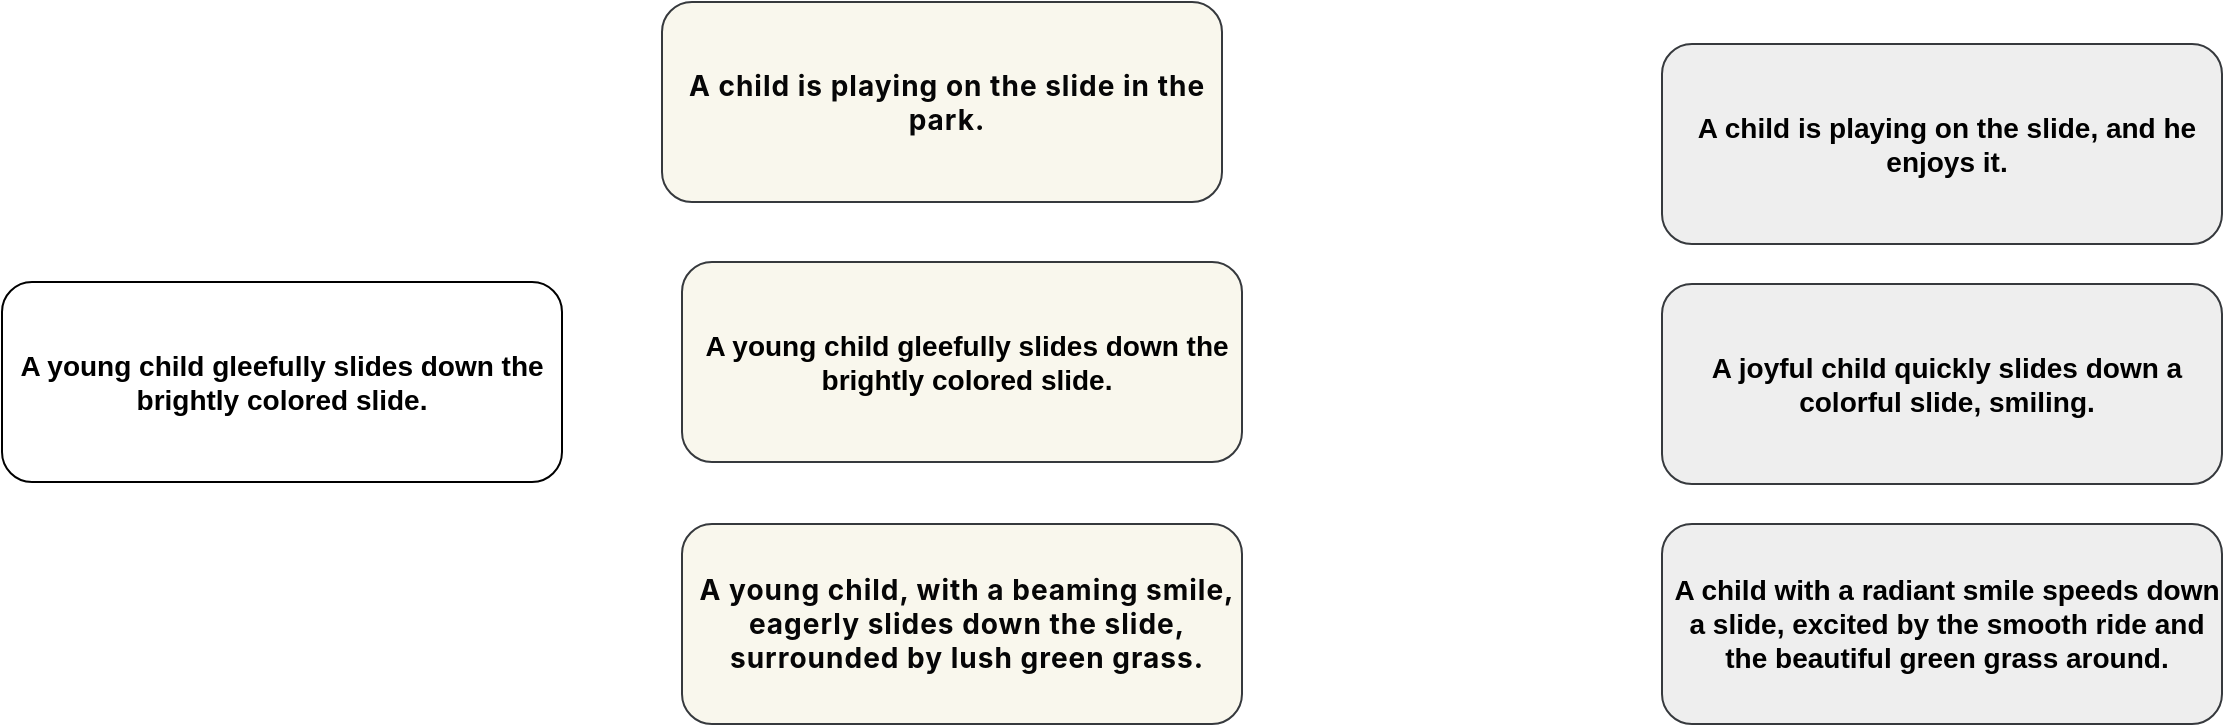 <mxfile version="24.5.5" type="github">
  <diagram name="第 1 页" id="i78vZYNMH3eGaz_cFO28">
    <mxGraphModel dx="1550" dy="770" grid="1" gridSize="10" guides="1" tooltips="1" connect="1" arrows="1" fold="1" page="1" pageScale="1" pageWidth="3300" pageHeight="4681" math="0" shadow="0">
      <root>
        <mxCell id="0" />
        <mxCell id="1" parent="0" />
        <mxCell id="oxTENe5CYbJND8xrbzTo-1" value="&lt;span style=&quot;color: rgb(6, 6, 7); font-family: -apple-system, blinkmacsystemfont, &amp;quot;Helvetica Neue&amp;quot;, helvetica, &amp;quot;segoe ui&amp;quot;, arial, roboto, &amp;quot;PingFang SC&amp;quot;, miui, &amp;quot;Hiragino Sans GB&amp;quot;, &amp;quot;Microsoft Yahei&amp;quot;, sans-serif; font-size: 14px; letter-spacing: 0.5px; white-space-collapse: preserve;&quot;&gt;&lt;b&gt;A child is playing on the slide &lt;/b&gt;&lt;/span&gt;&lt;b style=&quot;color: rgb(6, 6, 7); font-family: -apple-system, blinkmacsystemfont, &amp;quot;Helvetica Neue&amp;quot;, helvetica, &amp;quot;segoe ui&amp;quot;, arial, roboto, &amp;quot;PingFang SC&amp;quot;, miui, &amp;quot;Hiragino Sans GB&amp;quot;, &amp;quot;Microsoft Yahei&amp;quot;, sans-serif; font-size: 14px; letter-spacing: 0.5px; white-space-collapse: preserve; background-color: initial;&quot;&gt;in the park.&lt;/b&gt;" style="rounded=1;whiteSpace=wrap;html=1;strokeColor=#36393d;align=center;verticalAlign=middle;fontFamily=Helvetica;fontSize=12;labelBackgroundColor=none;fillColor=#f9f7ed;spacingLeft=5;" vertex="1" parent="1">
          <mxGeometry x="530" y="2310" width="280" height="100" as="geometry" />
        </mxCell>
        <mxCell id="oxTENe5CYbJND8xrbzTo-2" value="A young child gleefully slides down the brightly colored slide." style="rounded=1;whiteSpace=wrap;strokeColor=#36393d;align=center;verticalAlign=middle;fontFamily=Helvetica;fontSize=14;labelBackgroundColor=none;fillColor=#f9f7ed;fontStyle=1;spacingLeft=5;" vertex="1" parent="1">
          <mxGeometry x="540" y="2440" width="280" height="100" as="geometry" />
        </mxCell>
        <mxCell id="oxTENe5CYbJND8xrbzTo-3" value="&lt;span style=&quot;color: rgb(6, 6, 7); font-family: -apple-system, blinkmacsystemfont, &amp;quot;Helvetica Neue&amp;quot;, helvetica, &amp;quot;segoe ui&amp;quot;, arial, roboto, &amp;quot;PingFang SC&amp;quot;, miui, &amp;quot;Hiragino Sans GB&amp;quot;, &amp;quot;Microsoft Yahei&amp;quot;, sans-serif; font-size: 14px; letter-spacing: 0.5px; white-space-collapse: preserve;&quot;&gt;&lt;b&gt;A young child, with a beaming smile, eagerly slides down the slide, surrounded by lush green grass.&lt;/b&gt;&lt;/span&gt;" style="rounded=1;whiteSpace=wrap;html=1;strokeColor=#36393d;align=center;verticalAlign=middle;fontFamily=Helvetica;fontSize=12;labelBackgroundColor=none;fillColor=#f9f7ed;spacingLeft=5;" vertex="1" parent="1">
          <mxGeometry x="540" y="2571" width="280" height="100" as="geometry" />
        </mxCell>
        <mxCell id="oxTENe5CYbJND8xrbzTo-4" value="&lt;span style=&quot;text-align: left;&quot;&gt;A young child gleefully slides down the brightly colored slide.&lt;/span&gt;" style="rounded=1;whiteSpace=wrap;html=1;align=center;verticalAlign=middle;fontFamily=Helvetica;fontSize=14;fontStyle=1;labelBackgroundColor=none;" vertex="1" parent="1">
          <mxGeometry x="200" y="2450" width="280" height="100" as="geometry" />
        </mxCell>
        <mxCell id="oxTENe5CYbJND8xrbzTo-5" value="A child is playing on the slide, and he enjoys it." style="rounded=1;whiteSpace=wrap;strokeColor=#36393d;align=center;verticalAlign=middle;fontFamily=Helvetica;fontSize=14;labelBackgroundColor=none;fillColor=#eeeeee;fontStyle=1;spacingLeft=5;" vertex="1" parent="1">
          <mxGeometry x="1030" y="2331" width="280" height="100" as="geometry" />
        </mxCell>
        <mxCell id="oxTENe5CYbJND8xrbzTo-6" value="A joyful child quickly slides down a colorful slide, smiling." style="rounded=1;whiteSpace=wrap;strokeColor=#36393d;align=center;verticalAlign=middle;fontFamily=Helvetica;fontSize=14;labelBackgroundColor=none;fillColor=#eeeeee;fontStyle=1;spacingLeft=5;" vertex="1" parent="1">
          <mxGeometry x="1030" y="2451" width="280" height="100" as="geometry" />
        </mxCell>
        <mxCell id="oxTENe5CYbJND8xrbzTo-7" value="A child with a radiant smile speeds down a slide, excited by the smooth ride and the beautiful green grass around." style="rounded=1;whiteSpace=wrap;strokeColor=#36393d;align=center;verticalAlign=middle;fontFamily=Helvetica;fontSize=14;labelBackgroundColor=none;fillColor=#eeeeee;fontStyle=1;spacingLeft=5;" vertex="1" parent="1">
          <mxGeometry x="1030" y="2571" width="280" height="100" as="geometry" />
        </mxCell>
      </root>
    </mxGraphModel>
  </diagram>
</mxfile>
